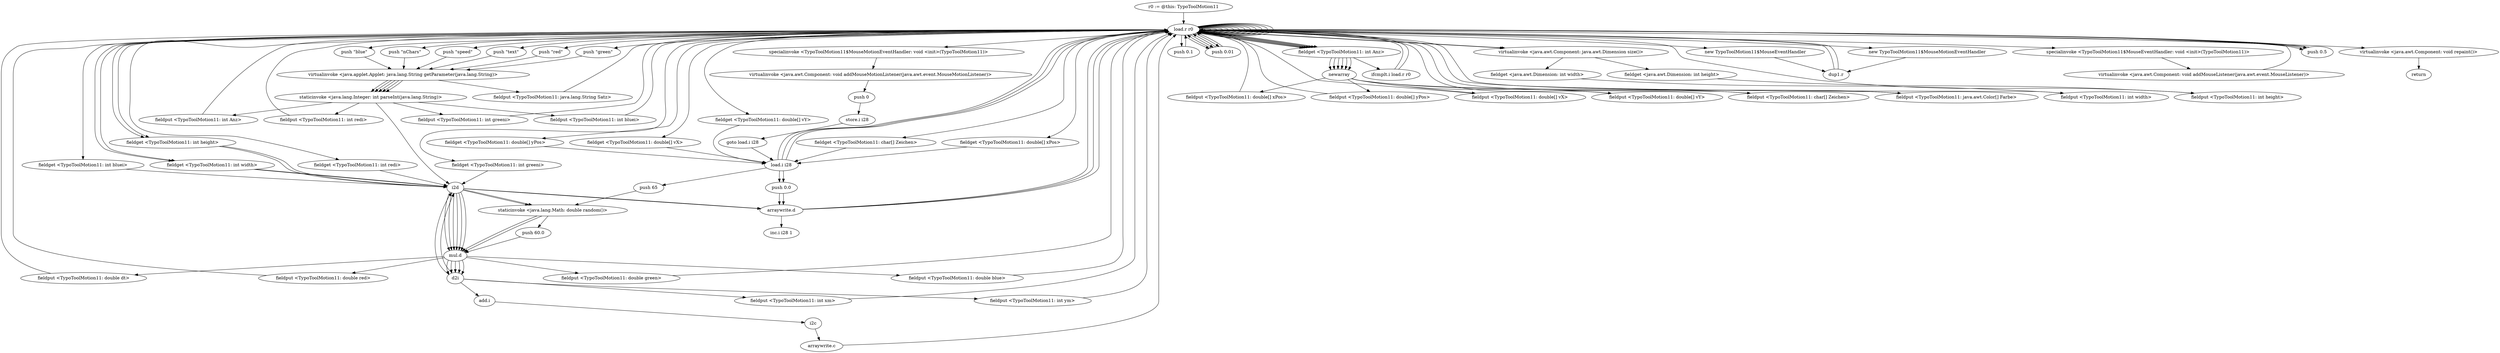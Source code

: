 digraph "" {
    "r0 := @this: TypoToolMotion11"
    "load.r r0"
    "r0 := @this: TypoToolMotion11"->"load.r r0";
    "load.r r0"->"load.r r0";
    "push \"nChars\""
    "load.r r0"->"push \"nChars\"";
    "virtualinvoke <java.applet.Applet: java.lang.String getParameter(java.lang.String)>"
    "push \"nChars\""->"virtualinvoke <java.applet.Applet: java.lang.String getParameter(java.lang.String)>";
    "staticinvoke <java.lang.Integer: int parseInt(java.lang.String)>"
    "virtualinvoke <java.applet.Applet: java.lang.String getParameter(java.lang.String)>"->"staticinvoke <java.lang.Integer: int parseInt(java.lang.String)>";
    "fieldput <TypoToolMotion11: int Anz>"
    "staticinvoke <java.lang.Integer: int parseInt(java.lang.String)>"->"fieldput <TypoToolMotion11: int Anz>";
    "fieldput <TypoToolMotion11: int Anz>"->"load.r r0";
    "push 0.1"
    "load.r r0"->"push 0.1";
    "push 0.1"->"load.r r0";
    "push \"speed\""
    "load.r r0"->"push \"speed\"";
    "push \"speed\""->"virtualinvoke <java.applet.Applet: java.lang.String getParameter(java.lang.String)>";
    "virtualinvoke <java.applet.Applet: java.lang.String getParameter(java.lang.String)>"->"staticinvoke <java.lang.Integer: int parseInt(java.lang.String)>";
    "i2d"
    "staticinvoke <java.lang.Integer: int parseInt(java.lang.String)>"->"i2d";
    "mul.d"
    "i2d"->"mul.d";
    "fieldput <TypoToolMotion11: double dt>"
    "mul.d"->"fieldput <TypoToolMotion11: double dt>";
    "fieldput <TypoToolMotion11: double dt>"->"load.r r0";
    "load.r r0"->"load.r r0";
    "push \"text\""
    "load.r r0"->"push \"text\"";
    "push \"text\""->"virtualinvoke <java.applet.Applet: java.lang.String getParameter(java.lang.String)>";
    "fieldput <TypoToolMotion11: java.lang.String Satz>"
    "virtualinvoke <java.applet.Applet: java.lang.String getParameter(java.lang.String)>"->"fieldput <TypoToolMotion11: java.lang.String Satz>";
    "fieldput <TypoToolMotion11: java.lang.String Satz>"->"load.r r0";
    "load.r r0"->"load.r r0";
    "push \"red\""
    "load.r r0"->"push \"red\"";
    "push \"red\""->"virtualinvoke <java.applet.Applet: java.lang.String getParameter(java.lang.String)>";
    "virtualinvoke <java.applet.Applet: java.lang.String getParameter(java.lang.String)>"->"staticinvoke <java.lang.Integer: int parseInt(java.lang.String)>";
    "fieldput <TypoToolMotion11: int redi>"
    "staticinvoke <java.lang.Integer: int parseInt(java.lang.String)>"->"fieldput <TypoToolMotion11: int redi>";
    "fieldput <TypoToolMotion11: int redi>"->"load.r r0";
    "push 0.01"
    "load.r r0"->"push 0.01";
    "push 0.01"->"load.r r0";
    "fieldget <TypoToolMotion11: int redi>"
    "load.r r0"->"fieldget <TypoToolMotion11: int redi>";
    "fieldget <TypoToolMotion11: int redi>"->"i2d";
    "i2d"->"mul.d";
    "fieldput <TypoToolMotion11: double red>"
    "mul.d"->"fieldput <TypoToolMotion11: double red>";
    "fieldput <TypoToolMotion11: double red>"->"load.r r0";
    "load.r r0"->"load.r r0";
    "push \"green\""
    "load.r r0"->"push \"green\"";
    "push \"green\""->"virtualinvoke <java.applet.Applet: java.lang.String getParameter(java.lang.String)>";
    "virtualinvoke <java.applet.Applet: java.lang.String getParameter(java.lang.String)>"->"staticinvoke <java.lang.Integer: int parseInt(java.lang.String)>";
    "fieldput <TypoToolMotion11: int greeni>"
    "staticinvoke <java.lang.Integer: int parseInt(java.lang.String)>"->"fieldput <TypoToolMotion11: int greeni>";
    "fieldput <TypoToolMotion11: int greeni>"->"load.r r0";
    "load.r r0"->"push 0.01";
    "push 0.01"->"load.r r0";
    "fieldget <TypoToolMotion11: int greeni>"
    "load.r r0"->"fieldget <TypoToolMotion11: int greeni>";
    "fieldget <TypoToolMotion11: int greeni>"->"i2d";
    "i2d"->"mul.d";
    "fieldput <TypoToolMotion11: double green>"
    "mul.d"->"fieldput <TypoToolMotion11: double green>";
    "fieldput <TypoToolMotion11: double green>"->"load.r r0";
    "load.r r0"->"load.r r0";
    "push \"blue\""
    "load.r r0"->"push \"blue\"";
    "push \"blue\""->"virtualinvoke <java.applet.Applet: java.lang.String getParameter(java.lang.String)>";
    "virtualinvoke <java.applet.Applet: java.lang.String getParameter(java.lang.String)>"->"staticinvoke <java.lang.Integer: int parseInt(java.lang.String)>";
    "fieldput <TypoToolMotion11: int bluei>"
    "staticinvoke <java.lang.Integer: int parseInt(java.lang.String)>"->"fieldput <TypoToolMotion11: int bluei>";
    "fieldput <TypoToolMotion11: int bluei>"->"load.r r0";
    "load.r r0"->"push 0.01";
    "push 0.01"->"load.r r0";
    "fieldget <TypoToolMotion11: int bluei>"
    "load.r r0"->"fieldget <TypoToolMotion11: int bluei>";
    "fieldget <TypoToolMotion11: int bluei>"->"i2d";
    "i2d"->"mul.d";
    "fieldput <TypoToolMotion11: double blue>"
    "mul.d"->"fieldput <TypoToolMotion11: double blue>";
    "fieldput <TypoToolMotion11: double blue>"->"load.r r0";
    "load.r r0"->"load.r r0";
    "fieldget <TypoToolMotion11: int Anz>"
    "load.r r0"->"fieldget <TypoToolMotion11: int Anz>";
    "newarray"
    "fieldget <TypoToolMotion11: int Anz>"->"newarray";
    "fieldput <TypoToolMotion11: double[] xPos>"
    "newarray"->"fieldput <TypoToolMotion11: double[] xPos>";
    "fieldput <TypoToolMotion11: double[] xPos>"->"load.r r0";
    "load.r r0"->"load.r r0";
    "load.r r0"->"fieldget <TypoToolMotion11: int Anz>";
    "fieldget <TypoToolMotion11: int Anz>"->"newarray";
    "fieldput <TypoToolMotion11: double[] yPos>"
    "newarray"->"fieldput <TypoToolMotion11: double[] yPos>";
    "fieldput <TypoToolMotion11: double[] yPos>"->"load.r r0";
    "load.r r0"->"load.r r0";
    "load.r r0"->"fieldget <TypoToolMotion11: int Anz>";
    "fieldget <TypoToolMotion11: int Anz>"->"newarray";
    "fieldput <TypoToolMotion11: double[] vX>"
    "newarray"->"fieldput <TypoToolMotion11: double[] vX>";
    "fieldput <TypoToolMotion11: double[] vX>"->"load.r r0";
    "load.r r0"->"load.r r0";
    "load.r r0"->"fieldget <TypoToolMotion11: int Anz>";
    "fieldget <TypoToolMotion11: int Anz>"->"newarray";
    "fieldput <TypoToolMotion11: double[] vY>"
    "newarray"->"fieldput <TypoToolMotion11: double[] vY>";
    "fieldput <TypoToolMotion11: double[] vY>"->"load.r r0";
    "load.r r0"->"load.r r0";
    "load.r r0"->"fieldget <TypoToolMotion11: int Anz>";
    "fieldget <TypoToolMotion11: int Anz>"->"newarray";
    "fieldput <TypoToolMotion11: char[] Zeichen>"
    "newarray"->"fieldput <TypoToolMotion11: char[] Zeichen>";
    "fieldput <TypoToolMotion11: char[] Zeichen>"->"load.r r0";
    "load.r r0"->"load.r r0";
    "load.r r0"->"fieldget <TypoToolMotion11: int Anz>";
    "fieldget <TypoToolMotion11: int Anz>"->"newarray";
    "fieldput <TypoToolMotion11: java.awt.Color[] Farbe>"
    "newarray"->"fieldput <TypoToolMotion11: java.awt.Color[] Farbe>";
    "fieldput <TypoToolMotion11: java.awt.Color[] Farbe>"->"load.r r0";
    "load.r r0"->"load.r r0";
    "virtualinvoke <java.awt.Component: java.awt.Dimension size()>"
    "load.r r0"->"virtualinvoke <java.awt.Component: java.awt.Dimension size()>";
    "fieldget <java.awt.Dimension: int width>"
    "virtualinvoke <java.awt.Component: java.awt.Dimension size()>"->"fieldget <java.awt.Dimension: int width>";
    "fieldput <TypoToolMotion11: int width>"
    "fieldget <java.awt.Dimension: int width>"->"fieldput <TypoToolMotion11: int width>";
    "fieldput <TypoToolMotion11: int width>"->"load.r r0";
    "load.r r0"->"load.r r0";
    "load.r r0"->"virtualinvoke <java.awt.Component: java.awt.Dimension size()>";
    "fieldget <java.awt.Dimension: int height>"
    "virtualinvoke <java.awt.Component: java.awt.Dimension size()>"->"fieldget <java.awt.Dimension: int height>";
    "fieldput <TypoToolMotion11: int height>"
    "fieldget <java.awt.Dimension: int height>"->"fieldput <TypoToolMotion11: int height>";
    "fieldput <TypoToolMotion11: int height>"->"load.r r0";
    "new TypoToolMotion11$MouseEventHandler"
    "load.r r0"->"new TypoToolMotion11$MouseEventHandler";
    "dup1.r"
    "new TypoToolMotion11$MouseEventHandler"->"dup1.r";
    "dup1.r"->"load.r r0";
    "specialinvoke <TypoToolMotion11$MouseEventHandler: void <init>(TypoToolMotion11)>"
    "load.r r0"->"specialinvoke <TypoToolMotion11$MouseEventHandler: void <init>(TypoToolMotion11)>";
    "virtualinvoke <java.awt.Component: void addMouseListener(java.awt.event.MouseListener)>"
    "specialinvoke <TypoToolMotion11$MouseEventHandler: void <init>(TypoToolMotion11)>"->"virtualinvoke <java.awt.Component: void addMouseListener(java.awt.event.MouseListener)>";
    "virtualinvoke <java.awt.Component: void addMouseListener(java.awt.event.MouseListener)>"->"load.r r0";
    "new TypoToolMotion11$MouseMotionEventHandler"
    "load.r r0"->"new TypoToolMotion11$MouseMotionEventHandler";
    "new TypoToolMotion11$MouseMotionEventHandler"->"dup1.r";
    "dup1.r"->"load.r r0";
    "specialinvoke <TypoToolMotion11$MouseMotionEventHandler: void <init>(TypoToolMotion11)>"
    "load.r r0"->"specialinvoke <TypoToolMotion11$MouseMotionEventHandler: void <init>(TypoToolMotion11)>";
    "virtualinvoke <java.awt.Component: void addMouseMotionListener(java.awt.event.MouseMotionListener)>"
    "specialinvoke <TypoToolMotion11$MouseMotionEventHandler: void <init>(TypoToolMotion11)>"->"virtualinvoke <java.awt.Component: void addMouseMotionListener(java.awt.event.MouseMotionListener)>";
    "push 0"
    "virtualinvoke <java.awt.Component: void addMouseMotionListener(java.awt.event.MouseMotionListener)>"->"push 0";
    "store.i i28"
    "push 0"->"store.i i28";
    "goto load.i i28"
    "store.i i28"->"goto load.i i28";
    "load.i i28"
    "goto load.i i28"->"load.i i28";
    "load.i i28"->"load.r r0";
    "load.r r0"->"fieldget <TypoToolMotion11: int Anz>";
    "ifcmplt.i load.r r0"
    "fieldget <TypoToolMotion11: int Anz>"->"ifcmplt.i load.r r0";
    "ifcmplt.i load.r r0"->"load.r r0";
    "push 0.5"
    "load.r r0"->"push 0.5";
    "push 0.5"->"load.r r0";
    "fieldget <TypoToolMotion11: int width>"
    "load.r r0"->"fieldget <TypoToolMotion11: int width>";
    "fieldget <TypoToolMotion11: int width>"->"i2d";
    "i2d"->"mul.d";
    "d2i"
    "mul.d"->"d2i";
    "fieldput <TypoToolMotion11: int xm>"
    "d2i"->"fieldput <TypoToolMotion11: int xm>";
    "fieldput <TypoToolMotion11: int xm>"->"load.r r0";
    "load.r r0"->"push 0.5";
    "push 0.5"->"load.r r0";
    "fieldget <TypoToolMotion11: int height>"
    "load.r r0"->"fieldget <TypoToolMotion11: int height>";
    "fieldget <TypoToolMotion11: int height>"->"i2d";
    "i2d"->"mul.d";
    "mul.d"->"d2i";
    "fieldput <TypoToolMotion11: int ym>"
    "d2i"->"fieldput <TypoToolMotion11: int ym>";
    "fieldput <TypoToolMotion11: int ym>"->"load.r r0";
    "virtualinvoke <java.awt.Component: void repaint()>"
    "load.r r0"->"virtualinvoke <java.awt.Component: void repaint()>";
    "return"
    "virtualinvoke <java.awt.Component: void repaint()>"->"return";
    "ifcmplt.i load.r r0"->"load.r r0";
    "fieldget <TypoToolMotion11: char[] Zeichen>"
    "load.r r0"->"fieldget <TypoToolMotion11: char[] Zeichen>";
    "fieldget <TypoToolMotion11: char[] Zeichen>"->"load.i i28";
    "push 65"
    "load.i i28"->"push 65";
    "staticinvoke <java.lang.Math: double random()>"
    "push 65"->"staticinvoke <java.lang.Math: double random()>";
    "push 60.0"
    "staticinvoke <java.lang.Math: double random()>"->"push 60.0";
    "push 60.0"->"mul.d";
    "mul.d"->"d2i";
    "add.i"
    "d2i"->"add.i";
    "i2c"
    "add.i"->"i2c";
    "arraywrite.c"
    "i2c"->"arraywrite.c";
    "arraywrite.c"->"load.r r0";
    "fieldget <TypoToolMotion11: double[] xPos>"
    "load.r r0"->"fieldget <TypoToolMotion11: double[] xPos>";
    "fieldget <TypoToolMotion11: double[] xPos>"->"load.i i28";
    "load.i i28"->"load.r r0";
    "load.r r0"->"fieldget <TypoToolMotion11: int width>";
    "fieldget <TypoToolMotion11: int width>"->"i2d";
    "i2d"->"staticinvoke <java.lang.Math: double random()>";
    "staticinvoke <java.lang.Math: double random()>"->"mul.d";
    "mul.d"->"d2i";
    "d2i"->"i2d";
    "arraywrite.d"
    "i2d"->"arraywrite.d";
    "arraywrite.d"->"load.r r0";
    "fieldget <TypoToolMotion11: double[] yPos>"
    "load.r r0"->"fieldget <TypoToolMotion11: double[] yPos>";
    "fieldget <TypoToolMotion11: double[] yPos>"->"load.i i28";
    "load.i i28"->"load.r r0";
    "load.r r0"->"fieldget <TypoToolMotion11: int height>";
    "fieldget <TypoToolMotion11: int height>"->"i2d";
    "i2d"->"staticinvoke <java.lang.Math: double random()>";
    "staticinvoke <java.lang.Math: double random()>"->"mul.d";
    "mul.d"->"d2i";
    "d2i"->"i2d";
    "i2d"->"arraywrite.d";
    "arraywrite.d"->"load.r r0";
    "fieldget <TypoToolMotion11: double[] vX>"
    "load.r r0"->"fieldget <TypoToolMotion11: double[] vX>";
    "fieldget <TypoToolMotion11: double[] vX>"->"load.i i28";
    "push 0.0"
    "load.i i28"->"push 0.0";
    "push 0.0"->"arraywrite.d";
    "arraywrite.d"->"load.r r0";
    "fieldget <TypoToolMotion11: double[] vY>"
    "load.r r0"->"fieldget <TypoToolMotion11: double[] vY>";
    "fieldget <TypoToolMotion11: double[] vY>"->"load.i i28";
    "load.i i28"->"push 0.0";
    "push 0.0"->"arraywrite.d";
    "inc.i i28 1"
    "arraywrite.d"->"inc.i i28 1";
}
